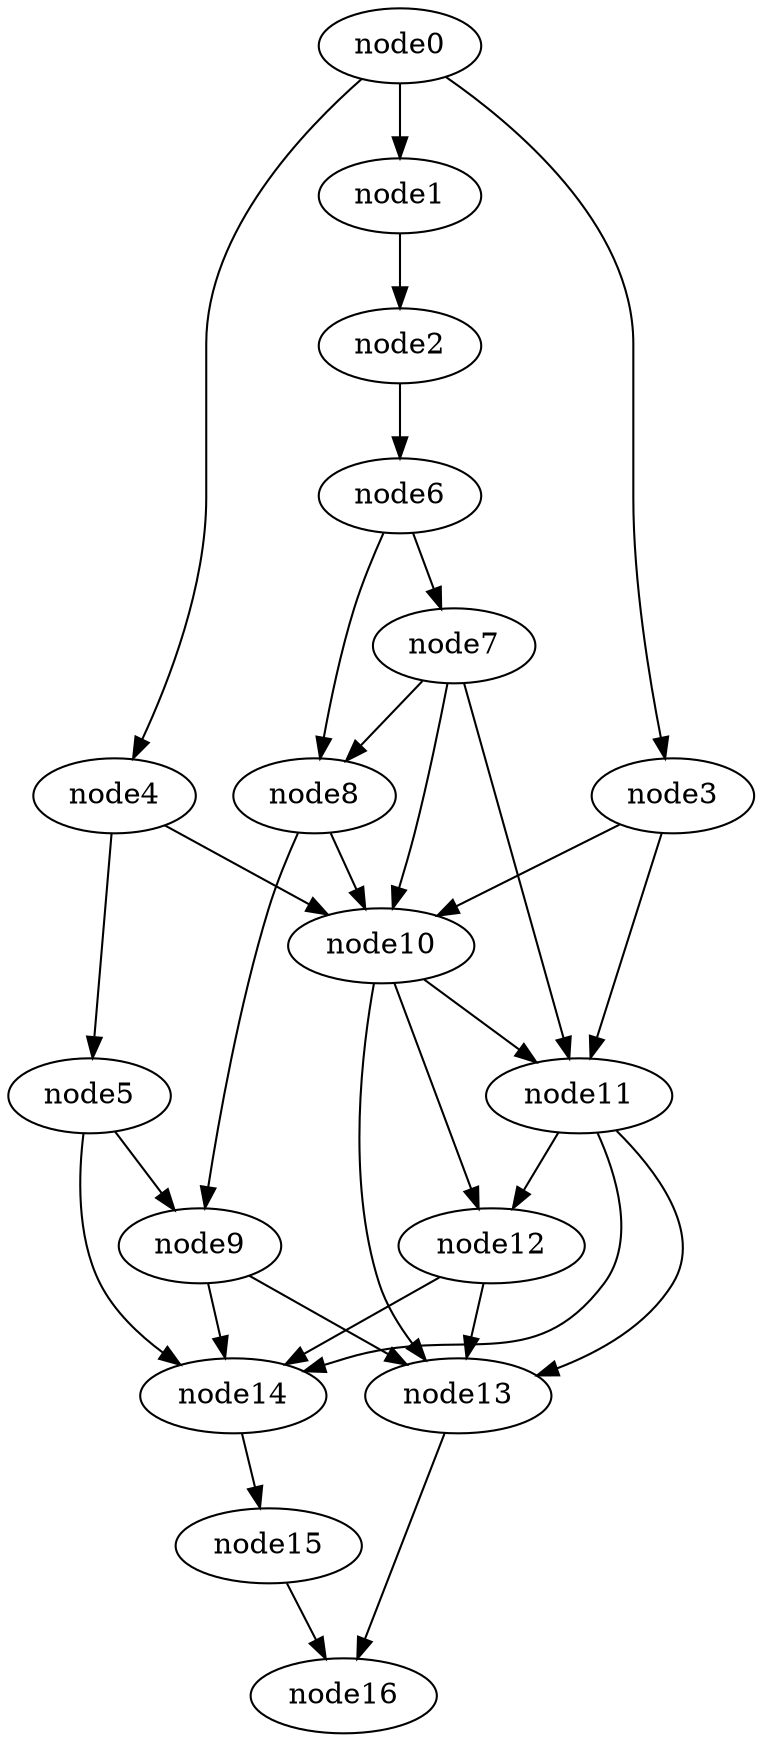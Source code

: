 digraph g{
	node16
	node15 -> node16
	node14 -> node15
	node13 -> node16
	node12 -> node14
	node12 -> node13
	node11 -> node14
	node11 -> node13
	node11 -> node12
	node10 -> node13
	node10 -> node12
	node10 -> node11
	node9 -> node14
	node9 -> node13
	node8 -> node10
	node8 -> node9
	node7 -> node11
	node7 -> node10
	node7 -> node8
	node6 -> node8
	node6 -> node7
	node5 -> node14
	node5 -> node9
	node4 -> node10
	node4 -> node5
	node3 -> node11
	node3 -> node10
	node2 -> node6
	node1 -> node2
	node0 -> node4
	node0 -> node3
	node0 -> node1
}
